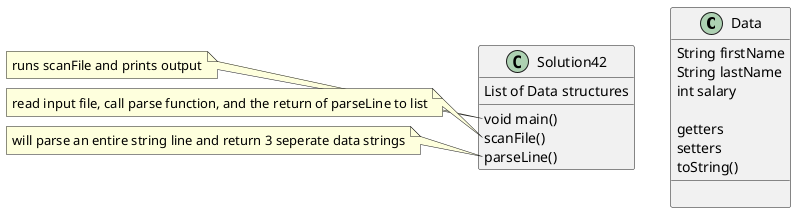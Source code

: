 @startuml
Class Data {
String firstName
String lastName
int salary

getters
setters
toString()
__

}

Class Solution42{
List of Data structures
void main()
scanFile()
parseLine()
}
note left of Solution42::main
runs scanFile and prints output
end note

note left of Solution42::scanFile
read input file, call parse function, and the return of parseLine to list
end note

note left of Solution42::parseLine
will parse an entire string line and return 3 seperate data strings
end note
@enduml